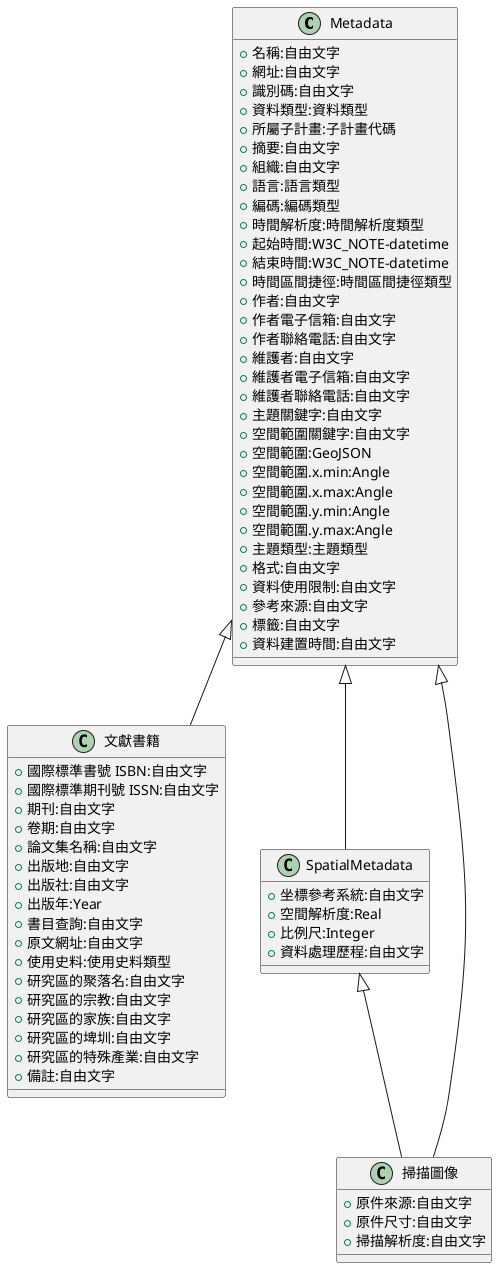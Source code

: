 ```uml
@startuml

  Class Metadata {
    +名稱:自由文字
    +網址:自由文字
    +識別碼:自由文字
    +資料類型:資料類型
    +所屬子計畫:子計畫代碼
    +摘要:自由文字
    +組織:自由文字
    +語言:語言類型
    +編碼:編碼類型
    +時間解析度:時間解析度類型
    +起始時間:W3C_NOTE-datetime
    +結束時間:W3C_NOTE-datetime
    +時間區間捷徑:時間區間捷徑類型
    +作者:自由文字
    +作者電子信箱:自由文字
    +作者聯絡電話:自由文字
    +維護者:自由文字
    +維護者電子信箱:自由文字
    +維護者聯絡電話:自由文字
    +主題關鍵字:自由文字
    +空間範圍關鍵字:自由文字
    +空間範圍:GeoJSON
    +空間範圍.x.min:Angle
    +空間範圍.x.max:Angle
    +空間範圍.y.min:Angle
    +空間範圍.y.max:Angle
    +主題類型:主題類型
    +格式:自由文字
    +資料使用限制:自由文字
    +參考來源:自由文字
    +標籤:自由文字
    +資料建置時間:自由文字
  }
  Class 文獻書籍 {
    +國際標準書號 ISBN:自由文字
    +國際標準期刊號 ISSN:自由文字
    +期刊:自由文字
    +卷期:自由文字
    +論文集名稱:自由文字
    +出版地:自由文字
    +出版社:自由文字
    +出版年:Year
    +書目查詢:自由文字
    +原文網址:自由文字
    +使用史料:使用史料類型
    +研究區的聚落名:自由文字
    +研究區的宗教:自由文字
    +研究區的家族:自由文字
    +研究區的埤圳:自由文字
    +研究區的特殊產業:自由文字
    +備註:自由文字
  }

  Class SpatialMetadata {
    +坐標參考系統:自由文字
    +空間解析度:Real
    +比例尺:Integer
    +資料處理歷程:自由文字
  }

  Class 掃描圖像 {
    +原件來源:自由文字
    +原件尺寸:自由文字
    +掃描解析度:自由文字
  }

  Metadata <|-- 文獻書籍
  Metadata <|-- SpatialMetadata
  Metadata <|-- 掃描圖像
  SpatialMetadata <|-- 掃描圖像

@enduml
```,```uml
@startuml

  Class 子計畫代碼 <<CodeList>> {
    +子計畫一
    +子計畫二
    +子計畫三
    +子計畫四
    +未選取
  }

  Class 資料類型 <<CodeList>> {
    +統計資料
    +文獻書籍
    +掃描圖像-非空間類
    +掃描圖像-空間類
    +網格資料 grid
    +向量資料 vector
    +不規則三角網
    +立體像對
    +影音多媒體
  }

  Class 使用史料類型 <<CodeList>> {
    +清代方志
    +日治出版品與官方資料
    +戰後官方資料與鄉鎮志
    +碑文
    +報紙
    +地圖
    +台灣總督府檔案 ex公文類纂、府報、調查報告、職員錄、衛生法規
    +荷治時期檔案
    +地方田野收集文獻 ex族譜、寺廟志、帳冊、契約
  }

  Class 時間 <<DataType>> {
    +類型:時間類型
    +時間:W3C_NOTE-datetime
    +時間解析度:時間解析度類型
    +年代:自由文字
  }

  Class 單位 <<DataType>> {
    +類型:單位類型
    +名稱:自由文字
    +聯絡人:自由文字
    +聯絡電話:自由文字
    +連絡信箱:自由文字
  }

  Class 主題類型 <<Enumeration>> {
    +oceans=014
    +climatologyMeteorologyAtmosphere=004
    +boundaries=003
    +farming=001
    +structure=017
    +transportation=018
    +elevation=006
    +economy=005
    +biota=002
    +location=013
    +utilitiesCommunication=019
    +society=016
    +environment=007
    +intelligenceMilitary=011
    +planningCadastre=015
    +health=009
    +geoscientificInformation=008
    +inlandWaters=012
    +imageryBaseMapsEarthCover=010
  }

  Class 單位類型 <<CodeList>> {
    +作者
    +生產者
    +供應者
    +出版者
    +維護者
  }

  Class 時間類型 <<CodeList>> {
    +完成
    +修訂
    +出版
    +發布
    +資料內容涵蓋
  }

  Class 語言類型 <<CodeList>> {
    +現代標準漢語
    +客家語
    +閩南語
    +粵語
    +文言文
    +日語
    +英語
    +西班牙語
    +荷蘭語
    +西拉雅語
    +葡萄牙語
  }

  Class 編碼類型 <<CodeList>> {
    +big5
    +utf-8
    +latin1
    +gb2312
    +gb18030
    +shift_jis
    +euc-jp
  }

  Class 時間區間捷徑類型 <<CodeList>> {
    +荷西時期
    +明鄭時期
    +清康熙時期
    +清治前期
    +清雍正時期
    +清乾隆時期
    +清治後期
    +清嘉慶時期
    +清道光時期
    +清咸豐時期
    +清同治時期
    +清光緒時期
    +日治時期
    +日治時期[明治]
    +日治時期[大正]
    +日治時期[昭和]
    +太平洋戰爭時期
    +戰後
  }

  Class 時間解析度類型 <<Enumeration>> {
    +年
    +十年
    +一百年
    +日
    +月
  }

@enduml
```,```uml
@startuml

  Class CodeList {

  }

  Class Real {

  }

  Class W3C_NOTE-datetime {

  }

  Class Angle {

  }

  Class Year {

  }

  Class Integer {

  }

  Class GeoJSON {

  }

  Class CharacterString {

  }

@enduml
```